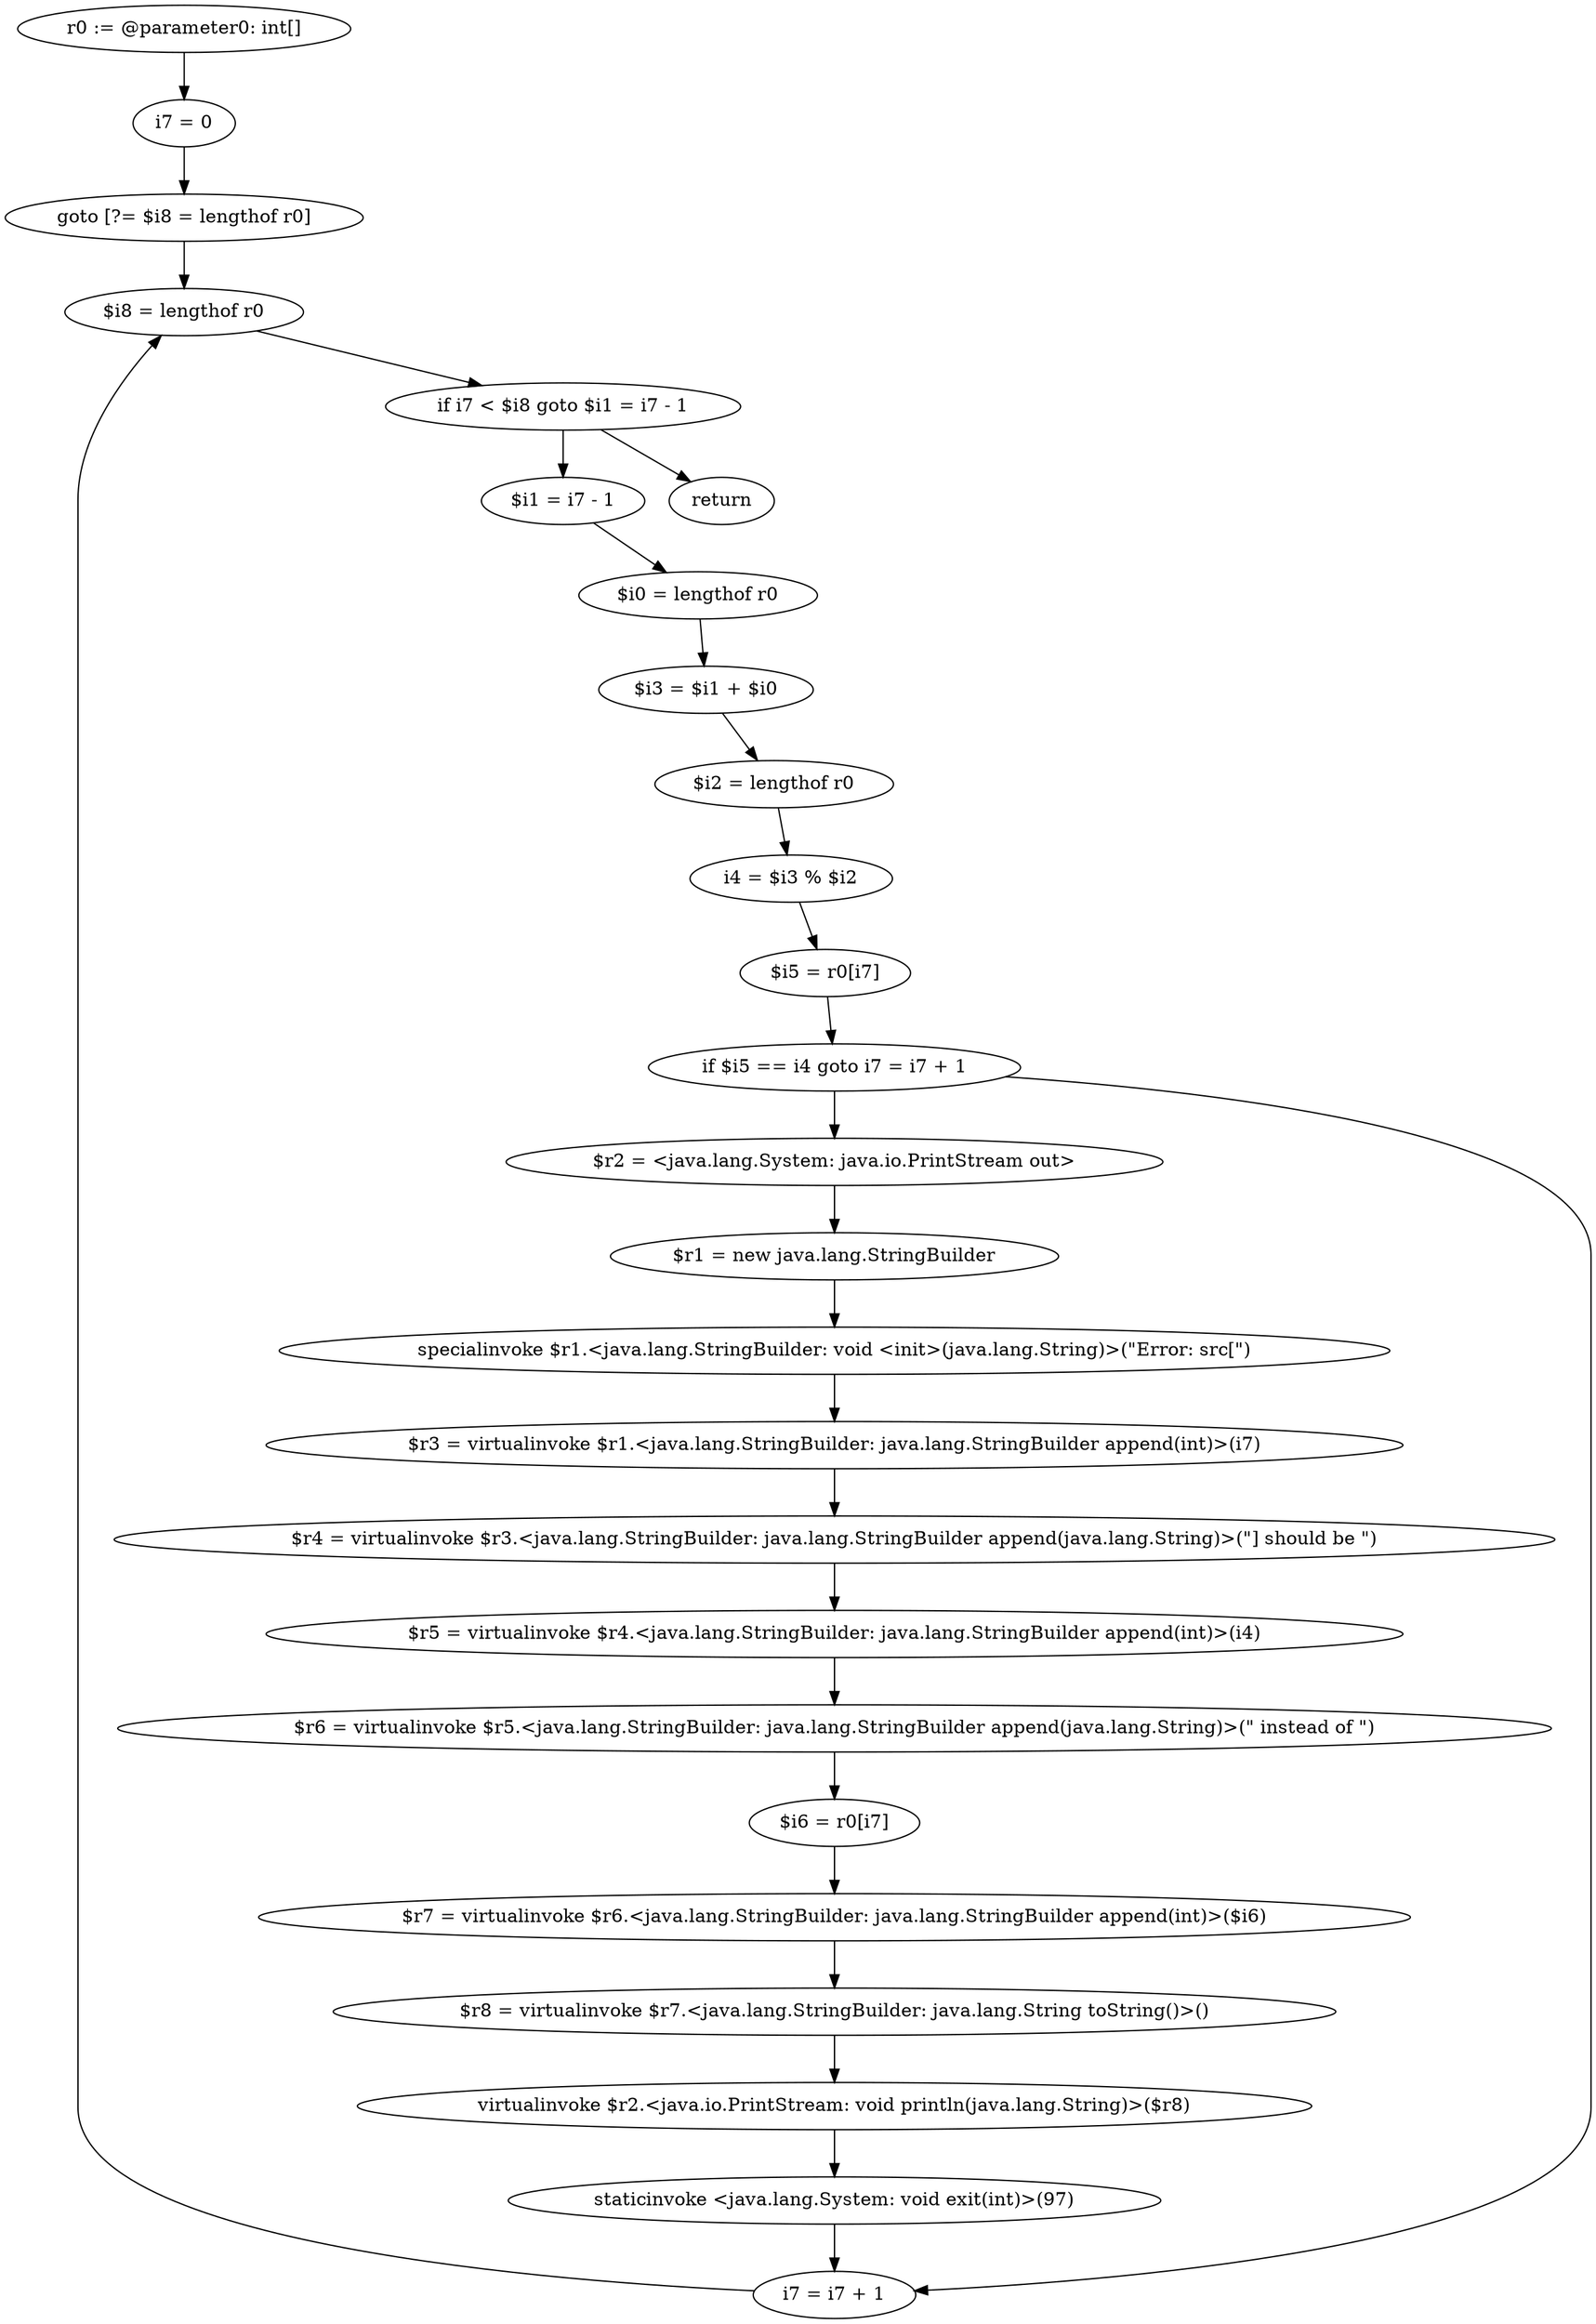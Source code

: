 digraph "unitGraph" {
    "r0 := @parameter0: int[]"
    "i7 = 0"
    "goto [?= $i8 = lengthof r0]"
    "$i1 = i7 - 1"
    "$i0 = lengthof r0"
    "$i3 = $i1 + $i0"
    "$i2 = lengthof r0"
    "i4 = $i3 % $i2"
    "$i5 = r0[i7]"
    "if $i5 == i4 goto i7 = i7 + 1"
    "$r2 = <java.lang.System: java.io.PrintStream out>"
    "$r1 = new java.lang.StringBuilder"
    "specialinvoke $r1.<java.lang.StringBuilder: void <init>(java.lang.String)>(\"Error: src[\")"
    "$r3 = virtualinvoke $r1.<java.lang.StringBuilder: java.lang.StringBuilder append(int)>(i7)"
    "$r4 = virtualinvoke $r3.<java.lang.StringBuilder: java.lang.StringBuilder append(java.lang.String)>(\"] should be \")"
    "$r5 = virtualinvoke $r4.<java.lang.StringBuilder: java.lang.StringBuilder append(int)>(i4)"
    "$r6 = virtualinvoke $r5.<java.lang.StringBuilder: java.lang.StringBuilder append(java.lang.String)>(\" instead of \")"
    "$i6 = r0[i7]"
    "$r7 = virtualinvoke $r6.<java.lang.StringBuilder: java.lang.StringBuilder append(int)>($i6)"
    "$r8 = virtualinvoke $r7.<java.lang.StringBuilder: java.lang.String toString()>()"
    "virtualinvoke $r2.<java.io.PrintStream: void println(java.lang.String)>($r8)"
    "staticinvoke <java.lang.System: void exit(int)>(97)"
    "i7 = i7 + 1"
    "$i8 = lengthof r0"
    "if i7 < $i8 goto $i1 = i7 - 1"
    "return"
    "r0 := @parameter0: int[]"->"i7 = 0";
    "i7 = 0"->"goto [?= $i8 = lengthof r0]";
    "goto [?= $i8 = lengthof r0]"->"$i8 = lengthof r0";
    "$i1 = i7 - 1"->"$i0 = lengthof r0";
    "$i0 = lengthof r0"->"$i3 = $i1 + $i0";
    "$i3 = $i1 + $i0"->"$i2 = lengthof r0";
    "$i2 = lengthof r0"->"i4 = $i3 % $i2";
    "i4 = $i3 % $i2"->"$i5 = r0[i7]";
    "$i5 = r0[i7]"->"if $i5 == i4 goto i7 = i7 + 1";
    "if $i5 == i4 goto i7 = i7 + 1"->"$r2 = <java.lang.System: java.io.PrintStream out>";
    "if $i5 == i4 goto i7 = i7 + 1"->"i7 = i7 + 1";
    "$r2 = <java.lang.System: java.io.PrintStream out>"->"$r1 = new java.lang.StringBuilder";
    "$r1 = new java.lang.StringBuilder"->"specialinvoke $r1.<java.lang.StringBuilder: void <init>(java.lang.String)>(\"Error: src[\")";
    "specialinvoke $r1.<java.lang.StringBuilder: void <init>(java.lang.String)>(\"Error: src[\")"->"$r3 = virtualinvoke $r1.<java.lang.StringBuilder: java.lang.StringBuilder append(int)>(i7)";
    "$r3 = virtualinvoke $r1.<java.lang.StringBuilder: java.lang.StringBuilder append(int)>(i7)"->"$r4 = virtualinvoke $r3.<java.lang.StringBuilder: java.lang.StringBuilder append(java.lang.String)>(\"] should be \")";
    "$r4 = virtualinvoke $r3.<java.lang.StringBuilder: java.lang.StringBuilder append(java.lang.String)>(\"] should be \")"->"$r5 = virtualinvoke $r4.<java.lang.StringBuilder: java.lang.StringBuilder append(int)>(i4)";
    "$r5 = virtualinvoke $r4.<java.lang.StringBuilder: java.lang.StringBuilder append(int)>(i4)"->"$r6 = virtualinvoke $r5.<java.lang.StringBuilder: java.lang.StringBuilder append(java.lang.String)>(\" instead of \")";
    "$r6 = virtualinvoke $r5.<java.lang.StringBuilder: java.lang.StringBuilder append(java.lang.String)>(\" instead of \")"->"$i6 = r0[i7]";
    "$i6 = r0[i7]"->"$r7 = virtualinvoke $r6.<java.lang.StringBuilder: java.lang.StringBuilder append(int)>($i6)";
    "$r7 = virtualinvoke $r6.<java.lang.StringBuilder: java.lang.StringBuilder append(int)>($i6)"->"$r8 = virtualinvoke $r7.<java.lang.StringBuilder: java.lang.String toString()>()";
    "$r8 = virtualinvoke $r7.<java.lang.StringBuilder: java.lang.String toString()>()"->"virtualinvoke $r2.<java.io.PrintStream: void println(java.lang.String)>($r8)";
    "virtualinvoke $r2.<java.io.PrintStream: void println(java.lang.String)>($r8)"->"staticinvoke <java.lang.System: void exit(int)>(97)";
    "staticinvoke <java.lang.System: void exit(int)>(97)"->"i7 = i7 + 1";
    "i7 = i7 + 1"->"$i8 = lengthof r0";
    "$i8 = lengthof r0"->"if i7 < $i8 goto $i1 = i7 - 1";
    "if i7 < $i8 goto $i1 = i7 - 1"->"return";
    "if i7 < $i8 goto $i1 = i7 - 1"->"$i1 = i7 - 1";
}
